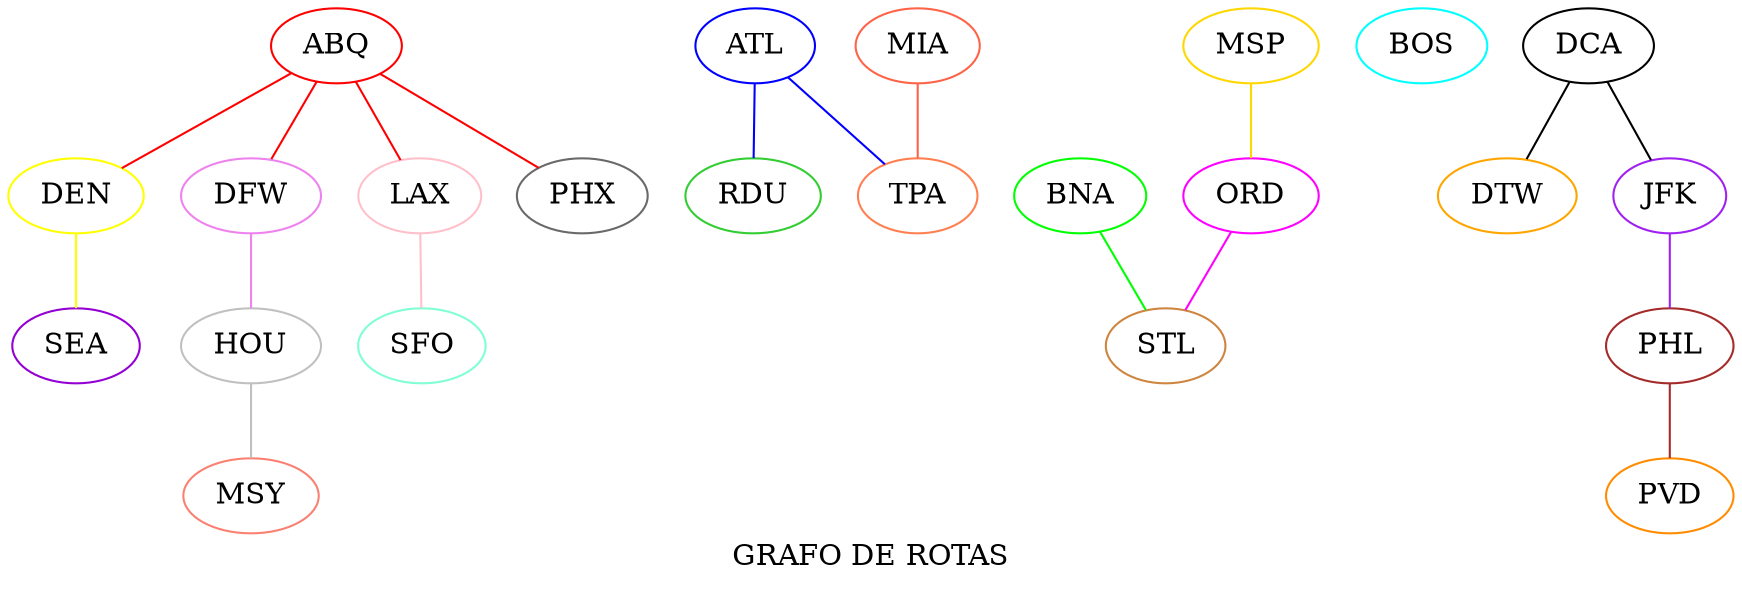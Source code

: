 graph Rotas
{
	label = "GRAFO DE ROTAS";
	ABQ[color=red];
	ATL[color=blue];
	BNA[color=green];
	BOS[color=cyan];
	DCA[color=black];
	DEN[color=yellow];
	DFW[color=violet];
	DTW[color=orange];
	HOU[color=gray];
	JFK[color=purple];
	LAX[color=pink];
	MIA[color=tomato];
	MSP[color=gold];
	MSY[color=salmon];
	ORD[color=magenta];
	PHL[color=brown];
	PHX[color=dimgray];
	PVD[color=darkorange];
	RDU[color=limegreen];
	SEA[color=darkviolet];
	SFO[color=aquamarine];
	STL[color=peru];
	TPA[color=coral];
	ABQ -- DEN[color=red];
	ABQ -- DFW[color=red];
	ABQ -- LAX[color=red];
	ABQ -- PHX[color=red];
	ATL -- RDU[color=blue];
	ATL -- TPA[color=blue];
	BNA -- STL[color=green];
	DCA -- DTW[color=black];
	DCA -- JFK[color=black];
	DEN -- SEA[color=yellow];
	DFW -- HOU[color=violet];
	HOU -- MSY[color=gray];
	JFK -- PHL[color=purple];
	LAX -- SFO[color=pink];
	MIA -- TPA[color=tomato];
	MSP -- ORD[color=gold];
	ORD -- STL[color=magenta];
	PHL -- PVD[color=brown];
}